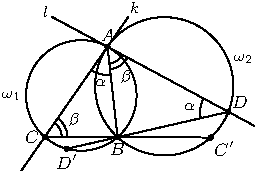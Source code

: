 import geometry;
//import fontsize;

size(4.5cm, 5cm);usepackage("mathrsfs"); currentpen=fontsize(8); 
pen bpp=linewidth(bp);



circle w1 = circle((point)(-0.4,0), 1.2);
circle w2 = circle((point)(1.4, 0.2), 1.5);

draw("$\omega_1$", w1); 
draw(Label("$\omega_2$", Relative(1.045)), w2, NE);

point [] P = intersectionpoints(w1, w2);

var A = P[1];
var B = P[0];

dot(Label("$B$", fontsize(9)), B, S, 0.9mm+black);
dot(Label("$A$", fontsize(9)), A, N, 0.9mm+black);


line[] l = tangents(w1, A);
line[] k = tangents(w2, A);

var l = l[0];
var k = k[0];


point D = intersectionpoints(l, w2)[0];
point C = intersectionpoints(k, w1)[0];

//var C = T[1];

dot(Label("$C$", fontsize(9)), C, W,  0.9mm+black);
dot(Label("$D$", fontsize(9)), D, NE, 0.9mm+black);

var ad = segment(A, D);
var da = segment(D, A);
var ac = segment(A, C);
var ab = segment(A, B);


draw(Label("$k$", Relative(0)), k);
draw(Label("$l$", Relative(1)), l);
draw(ab);


//var BC = segment(B, C);
//var BD = segment(B, D);

line BC = line(B, C);
line BD = line(B, D);

point Cp = intersectionpoints(BC, w2)[0];
point Dp = intersectionpoints(BD, w1)[0];



dot(Label("$C'$", fontsize(9)), Cp, SE,0.9mm+black);
dot(Label("$D'$", fontsize(9)), Dp, S, 0.9mm+black);


var CCp = segment(C, Cp);
var DDp = segment(D, Dp);

draw(DDp);
draw(CCp);


markangle(Label("$\alpha$", Relative(0.59), fontsize(8), UnFill), 
                      (line)ac, 
                      (line)ab, 
                      radius=0.5cm);

markangle("$\beta$", n=2,
                      (line)ab, 
					  (line)ad, 
					  radius=0.3cm);

markangle("$\beta$", n=2,
					  (line)CCp, 
                      (line)ac, 
					  radius=0.3cm);


markangle("$\alpha$", (line)da, 
                      (line)DDp, 
                      radius=0.5cm);
//triangle t=triangle((-1,0), (2,0), (0,2));
//circle cc=circle(t);
//draw(cc);
//dot(cc.C);

